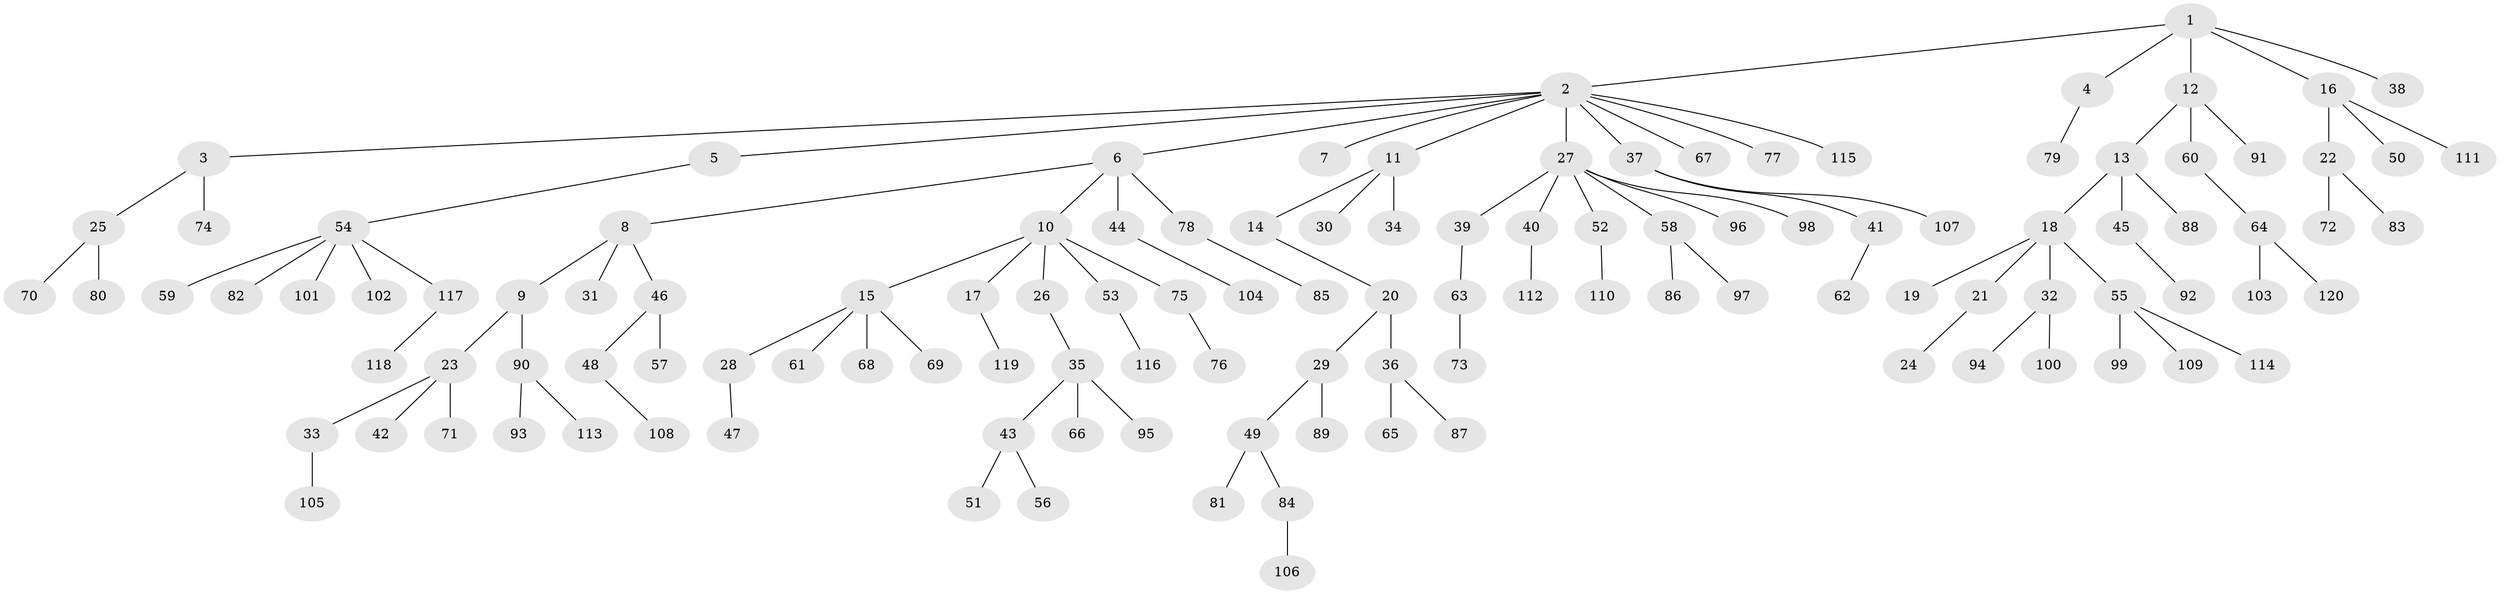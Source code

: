// coarse degree distribution, {4: 0.03278688524590164, 7: 0.01639344262295082, 2: 0.32786885245901637, 1: 0.45901639344262296, 5: 0.03278688524590164, 3: 0.11475409836065574, 6: 0.01639344262295082}
// Generated by graph-tools (version 1.1) at 2025/51/03/04/25 22:51:30]
// undirected, 120 vertices, 119 edges
graph export_dot {
  node [color=gray90,style=filled];
  1;
  2;
  3;
  4;
  5;
  6;
  7;
  8;
  9;
  10;
  11;
  12;
  13;
  14;
  15;
  16;
  17;
  18;
  19;
  20;
  21;
  22;
  23;
  24;
  25;
  26;
  27;
  28;
  29;
  30;
  31;
  32;
  33;
  34;
  35;
  36;
  37;
  38;
  39;
  40;
  41;
  42;
  43;
  44;
  45;
  46;
  47;
  48;
  49;
  50;
  51;
  52;
  53;
  54;
  55;
  56;
  57;
  58;
  59;
  60;
  61;
  62;
  63;
  64;
  65;
  66;
  67;
  68;
  69;
  70;
  71;
  72;
  73;
  74;
  75;
  76;
  77;
  78;
  79;
  80;
  81;
  82;
  83;
  84;
  85;
  86;
  87;
  88;
  89;
  90;
  91;
  92;
  93;
  94;
  95;
  96;
  97;
  98;
  99;
  100;
  101;
  102;
  103;
  104;
  105;
  106;
  107;
  108;
  109;
  110;
  111;
  112;
  113;
  114;
  115;
  116;
  117;
  118;
  119;
  120;
  1 -- 2;
  1 -- 4;
  1 -- 12;
  1 -- 16;
  1 -- 38;
  2 -- 3;
  2 -- 5;
  2 -- 6;
  2 -- 7;
  2 -- 11;
  2 -- 27;
  2 -- 37;
  2 -- 67;
  2 -- 77;
  2 -- 115;
  3 -- 25;
  3 -- 74;
  4 -- 79;
  5 -- 54;
  6 -- 8;
  6 -- 10;
  6 -- 44;
  6 -- 78;
  8 -- 9;
  8 -- 31;
  8 -- 46;
  9 -- 23;
  9 -- 90;
  10 -- 15;
  10 -- 17;
  10 -- 26;
  10 -- 53;
  10 -- 75;
  11 -- 14;
  11 -- 30;
  11 -- 34;
  12 -- 13;
  12 -- 60;
  12 -- 91;
  13 -- 18;
  13 -- 45;
  13 -- 88;
  14 -- 20;
  15 -- 28;
  15 -- 61;
  15 -- 68;
  15 -- 69;
  16 -- 22;
  16 -- 50;
  16 -- 111;
  17 -- 119;
  18 -- 19;
  18 -- 21;
  18 -- 32;
  18 -- 55;
  20 -- 29;
  20 -- 36;
  21 -- 24;
  22 -- 72;
  22 -- 83;
  23 -- 33;
  23 -- 42;
  23 -- 71;
  25 -- 70;
  25 -- 80;
  26 -- 35;
  27 -- 39;
  27 -- 40;
  27 -- 52;
  27 -- 58;
  27 -- 96;
  27 -- 98;
  28 -- 47;
  29 -- 49;
  29 -- 89;
  32 -- 94;
  32 -- 100;
  33 -- 105;
  35 -- 43;
  35 -- 66;
  35 -- 95;
  36 -- 65;
  36 -- 87;
  37 -- 41;
  37 -- 107;
  39 -- 63;
  40 -- 112;
  41 -- 62;
  43 -- 51;
  43 -- 56;
  44 -- 104;
  45 -- 92;
  46 -- 48;
  46 -- 57;
  48 -- 108;
  49 -- 81;
  49 -- 84;
  52 -- 110;
  53 -- 116;
  54 -- 59;
  54 -- 82;
  54 -- 101;
  54 -- 102;
  54 -- 117;
  55 -- 99;
  55 -- 109;
  55 -- 114;
  58 -- 86;
  58 -- 97;
  60 -- 64;
  63 -- 73;
  64 -- 103;
  64 -- 120;
  75 -- 76;
  78 -- 85;
  84 -- 106;
  90 -- 93;
  90 -- 113;
  117 -- 118;
}
